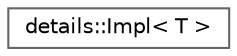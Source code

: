 digraph "Graphical Class Hierarchy"
{
 // INTERACTIVE_SVG=YES
 // LATEX_PDF_SIZE
  bgcolor="transparent";
  edge [fontname=Helvetica,fontsize=10,labelfontname=Helvetica,labelfontsize=10];
  node [fontname=Helvetica,fontsize=10,shape=box,height=0.2,width=0.4];
  rankdir="LR";
  Node0 [label="details::Impl\< T \>",height=0.2,width=0.4,color="grey40", fillcolor="white", style="filled",URL="$dd/db2/structdetails_1_1_impl_3_01_t_01_4.html",tooltip=" "];
}

